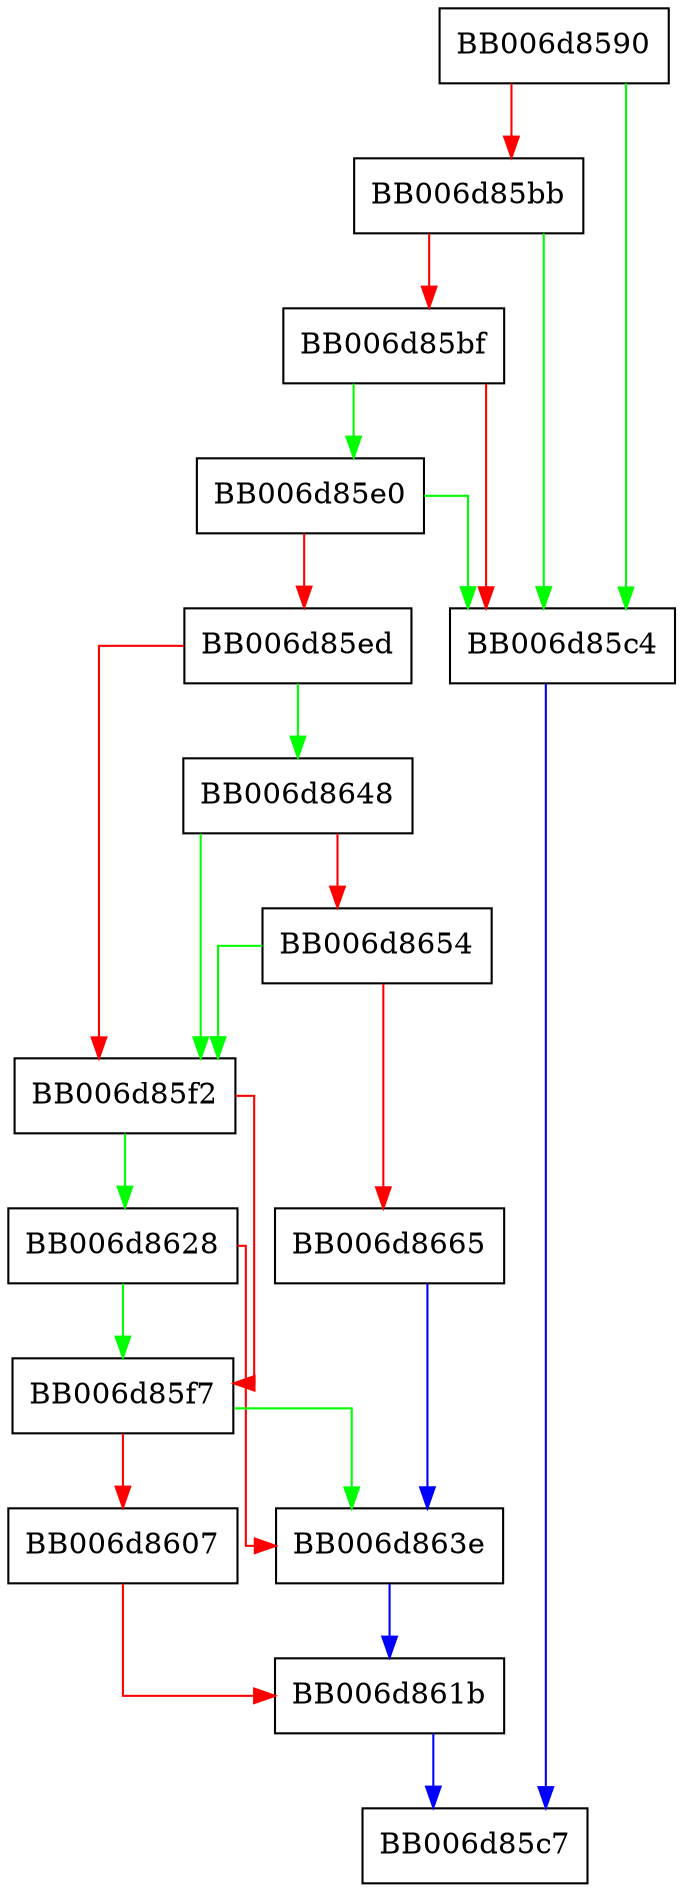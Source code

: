 digraph rsa_export {
  node [shape="box"];
  graph [splines=ortho];
  BB006d8590 -> BB006d85c4 [color="green"];
  BB006d8590 -> BB006d85bb [color="red"];
  BB006d85bb -> BB006d85c4 [color="green"];
  BB006d85bb -> BB006d85bf [color="red"];
  BB006d85bf -> BB006d85e0 [color="green"];
  BB006d85bf -> BB006d85c4 [color="red"];
  BB006d85c4 -> BB006d85c7 [color="blue"];
  BB006d85e0 -> BB006d85c4 [color="green"];
  BB006d85e0 -> BB006d85ed [color="red"];
  BB006d85ed -> BB006d8648 [color="green"];
  BB006d85ed -> BB006d85f2 [color="red"];
  BB006d85f2 -> BB006d8628 [color="green"];
  BB006d85f2 -> BB006d85f7 [color="red"];
  BB006d85f7 -> BB006d863e [color="green"];
  BB006d85f7 -> BB006d8607 [color="red"];
  BB006d8607 -> BB006d861b [color="red"];
  BB006d861b -> BB006d85c7 [color="blue"];
  BB006d8628 -> BB006d85f7 [color="green"];
  BB006d8628 -> BB006d863e [color="red"];
  BB006d863e -> BB006d861b [color="blue"];
  BB006d8648 -> BB006d85f2 [color="green"];
  BB006d8648 -> BB006d8654 [color="red"];
  BB006d8654 -> BB006d85f2 [color="green"];
  BB006d8654 -> BB006d8665 [color="red"];
  BB006d8665 -> BB006d863e [color="blue"];
}